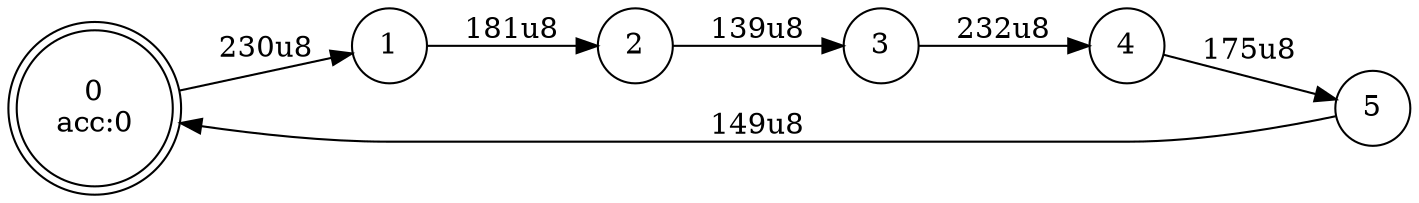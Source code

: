 digraph {
  rankdir=LR;

  0 -> 1 [label="230u8"];
  0[shape=doublecircle, label="0\nacc:0"]
  1 -> 2 [label="181u8"];
  1[shape=circle, label="1"]
  2 -> 3 [label="139u8"];
  2[shape=circle, label="2"]
  3 -> 4 [label="232u8"];
  3[shape=circle, label="3"]
  4 -> 5 [label="175u8"];
  4[shape=circle, label="4"]
  5 -> 0 [label="149u8"];
  5[shape=circle, label="5"]
}